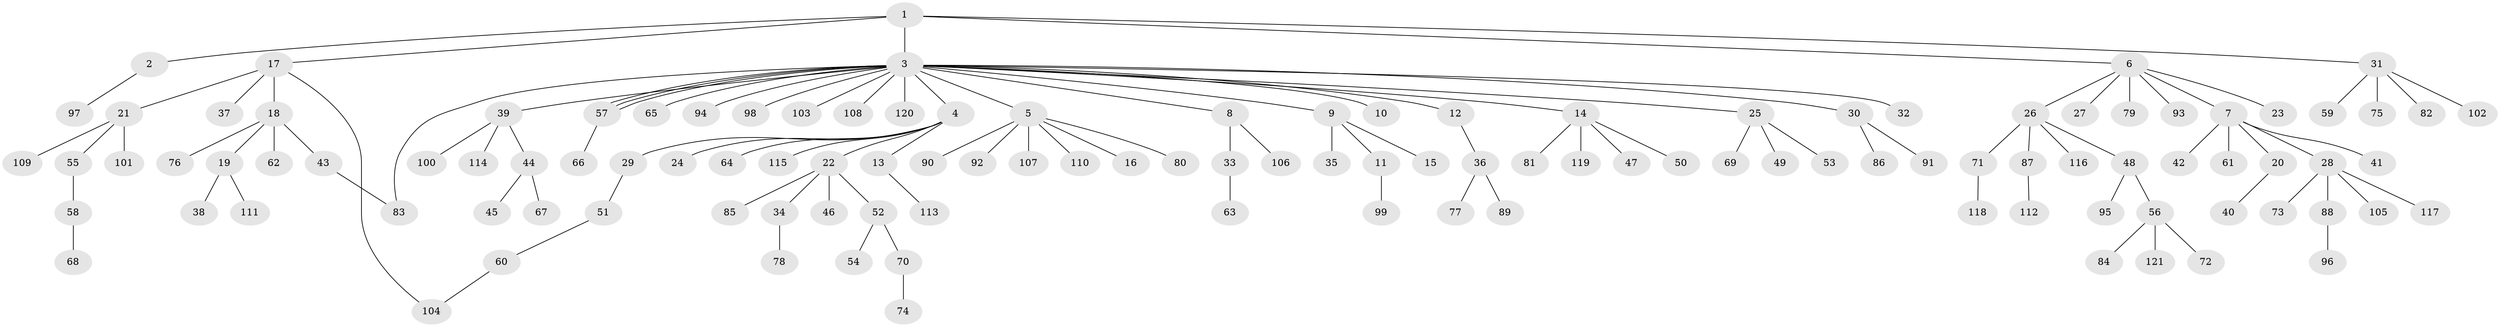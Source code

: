 // Generated by graph-tools (version 1.1) at 2025/49/03/09/25 03:49:57]
// undirected, 121 vertices, 124 edges
graph export_dot {
graph [start="1"]
  node [color=gray90,style=filled];
  1;
  2;
  3;
  4;
  5;
  6;
  7;
  8;
  9;
  10;
  11;
  12;
  13;
  14;
  15;
  16;
  17;
  18;
  19;
  20;
  21;
  22;
  23;
  24;
  25;
  26;
  27;
  28;
  29;
  30;
  31;
  32;
  33;
  34;
  35;
  36;
  37;
  38;
  39;
  40;
  41;
  42;
  43;
  44;
  45;
  46;
  47;
  48;
  49;
  50;
  51;
  52;
  53;
  54;
  55;
  56;
  57;
  58;
  59;
  60;
  61;
  62;
  63;
  64;
  65;
  66;
  67;
  68;
  69;
  70;
  71;
  72;
  73;
  74;
  75;
  76;
  77;
  78;
  79;
  80;
  81;
  82;
  83;
  84;
  85;
  86;
  87;
  88;
  89;
  90;
  91;
  92;
  93;
  94;
  95;
  96;
  97;
  98;
  99;
  100;
  101;
  102;
  103;
  104;
  105;
  106;
  107;
  108;
  109;
  110;
  111;
  112;
  113;
  114;
  115;
  116;
  117;
  118;
  119;
  120;
  121;
  1 -- 2;
  1 -- 3;
  1 -- 6;
  1 -- 17;
  1 -- 31;
  2 -- 97;
  3 -- 4;
  3 -- 5;
  3 -- 8;
  3 -- 9;
  3 -- 10;
  3 -- 12;
  3 -- 14;
  3 -- 25;
  3 -- 30;
  3 -- 32;
  3 -- 39;
  3 -- 57;
  3 -- 57;
  3 -- 57;
  3 -- 65;
  3 -- 83;
  3 -- 94;
  3 -- 98;
  3 -- 103;
  3 -- 108;
  3 -- 120;
  4 -- 13;
  4 -- 22;
  4 -- 24;
  4 -- 29;
  4 -- 64;
  4 -- 115;
  5 -- 16;
  5 -- 80;
  5 -- 90;
  5 -- 92;
  5 -- 107;
  5 -- 110;
  6 -- 7;
  6 -- 23;
  6 -- 26;
  6 -- 27;
  6 -- 79;
  6 -- 93;
  7 -- 20;
  7 -- 28;
  7 -- 41;
  7 -- 42;
  7 -- 61;
  8 -- 33;
  8 -- 106;
  9 -- 11;
  9 -- 15;
  9 -- 35;
  11 -- 99;
  12 -- 36;
  13 -- 113;
  14 -- 47;
  14 -- 50;
  14 -- 81;
  14 -- 119;
  17 -- 18;
  17 -- 21;
  17 -- 37;
  17 -- 104;
  18 -- 19;
  18 -- 43;
  18 -- 62;
  18 -- 76;
  19 -- 38;
  19 -- 111;
  20 -- 40;
  21 -- 55;
  21 -- 101;
  21 -- 109;
  22 -- 34;
  22 -- 46;
  22 -- 52;
  22 -- 85;
  25 -- 49;
  25 -- 53;
  25 -- 69;
  26 -- 48;
  26 -- 71;
  26 -- 87;
  26 -- 116;
  28 -- 73;
  28 -- 88;
  28 -- 105;
  28 -- 117;
  29 -- 51;
  30 -- 86;
  30 -- 91;
  31 -- 59;
  31 -- 75;
  31 -- 82;
  31 -- 102;
  33 -- 63;
  34 -- 78;
  36 -- 77;
  36 -- 89;
  39 -- 44;
  39 -- 100;
  39 -- 114;
  43 -- 83;
  44 -- 45;
  44 -- 67;
  48 -- 56;
  48 -- 95;
  51 -- 60;
  52 -- 54;
  52 -- 70;
  55 -- 58;
  56 -- 72;
  56 -- 84;
  56 -- 121;
  57 -- 66;
  58 -- 68;
  60 -- 104;
  70 -- 74;
  71 -- 118;
  87 -- 112;
  88 -- 96;
}
